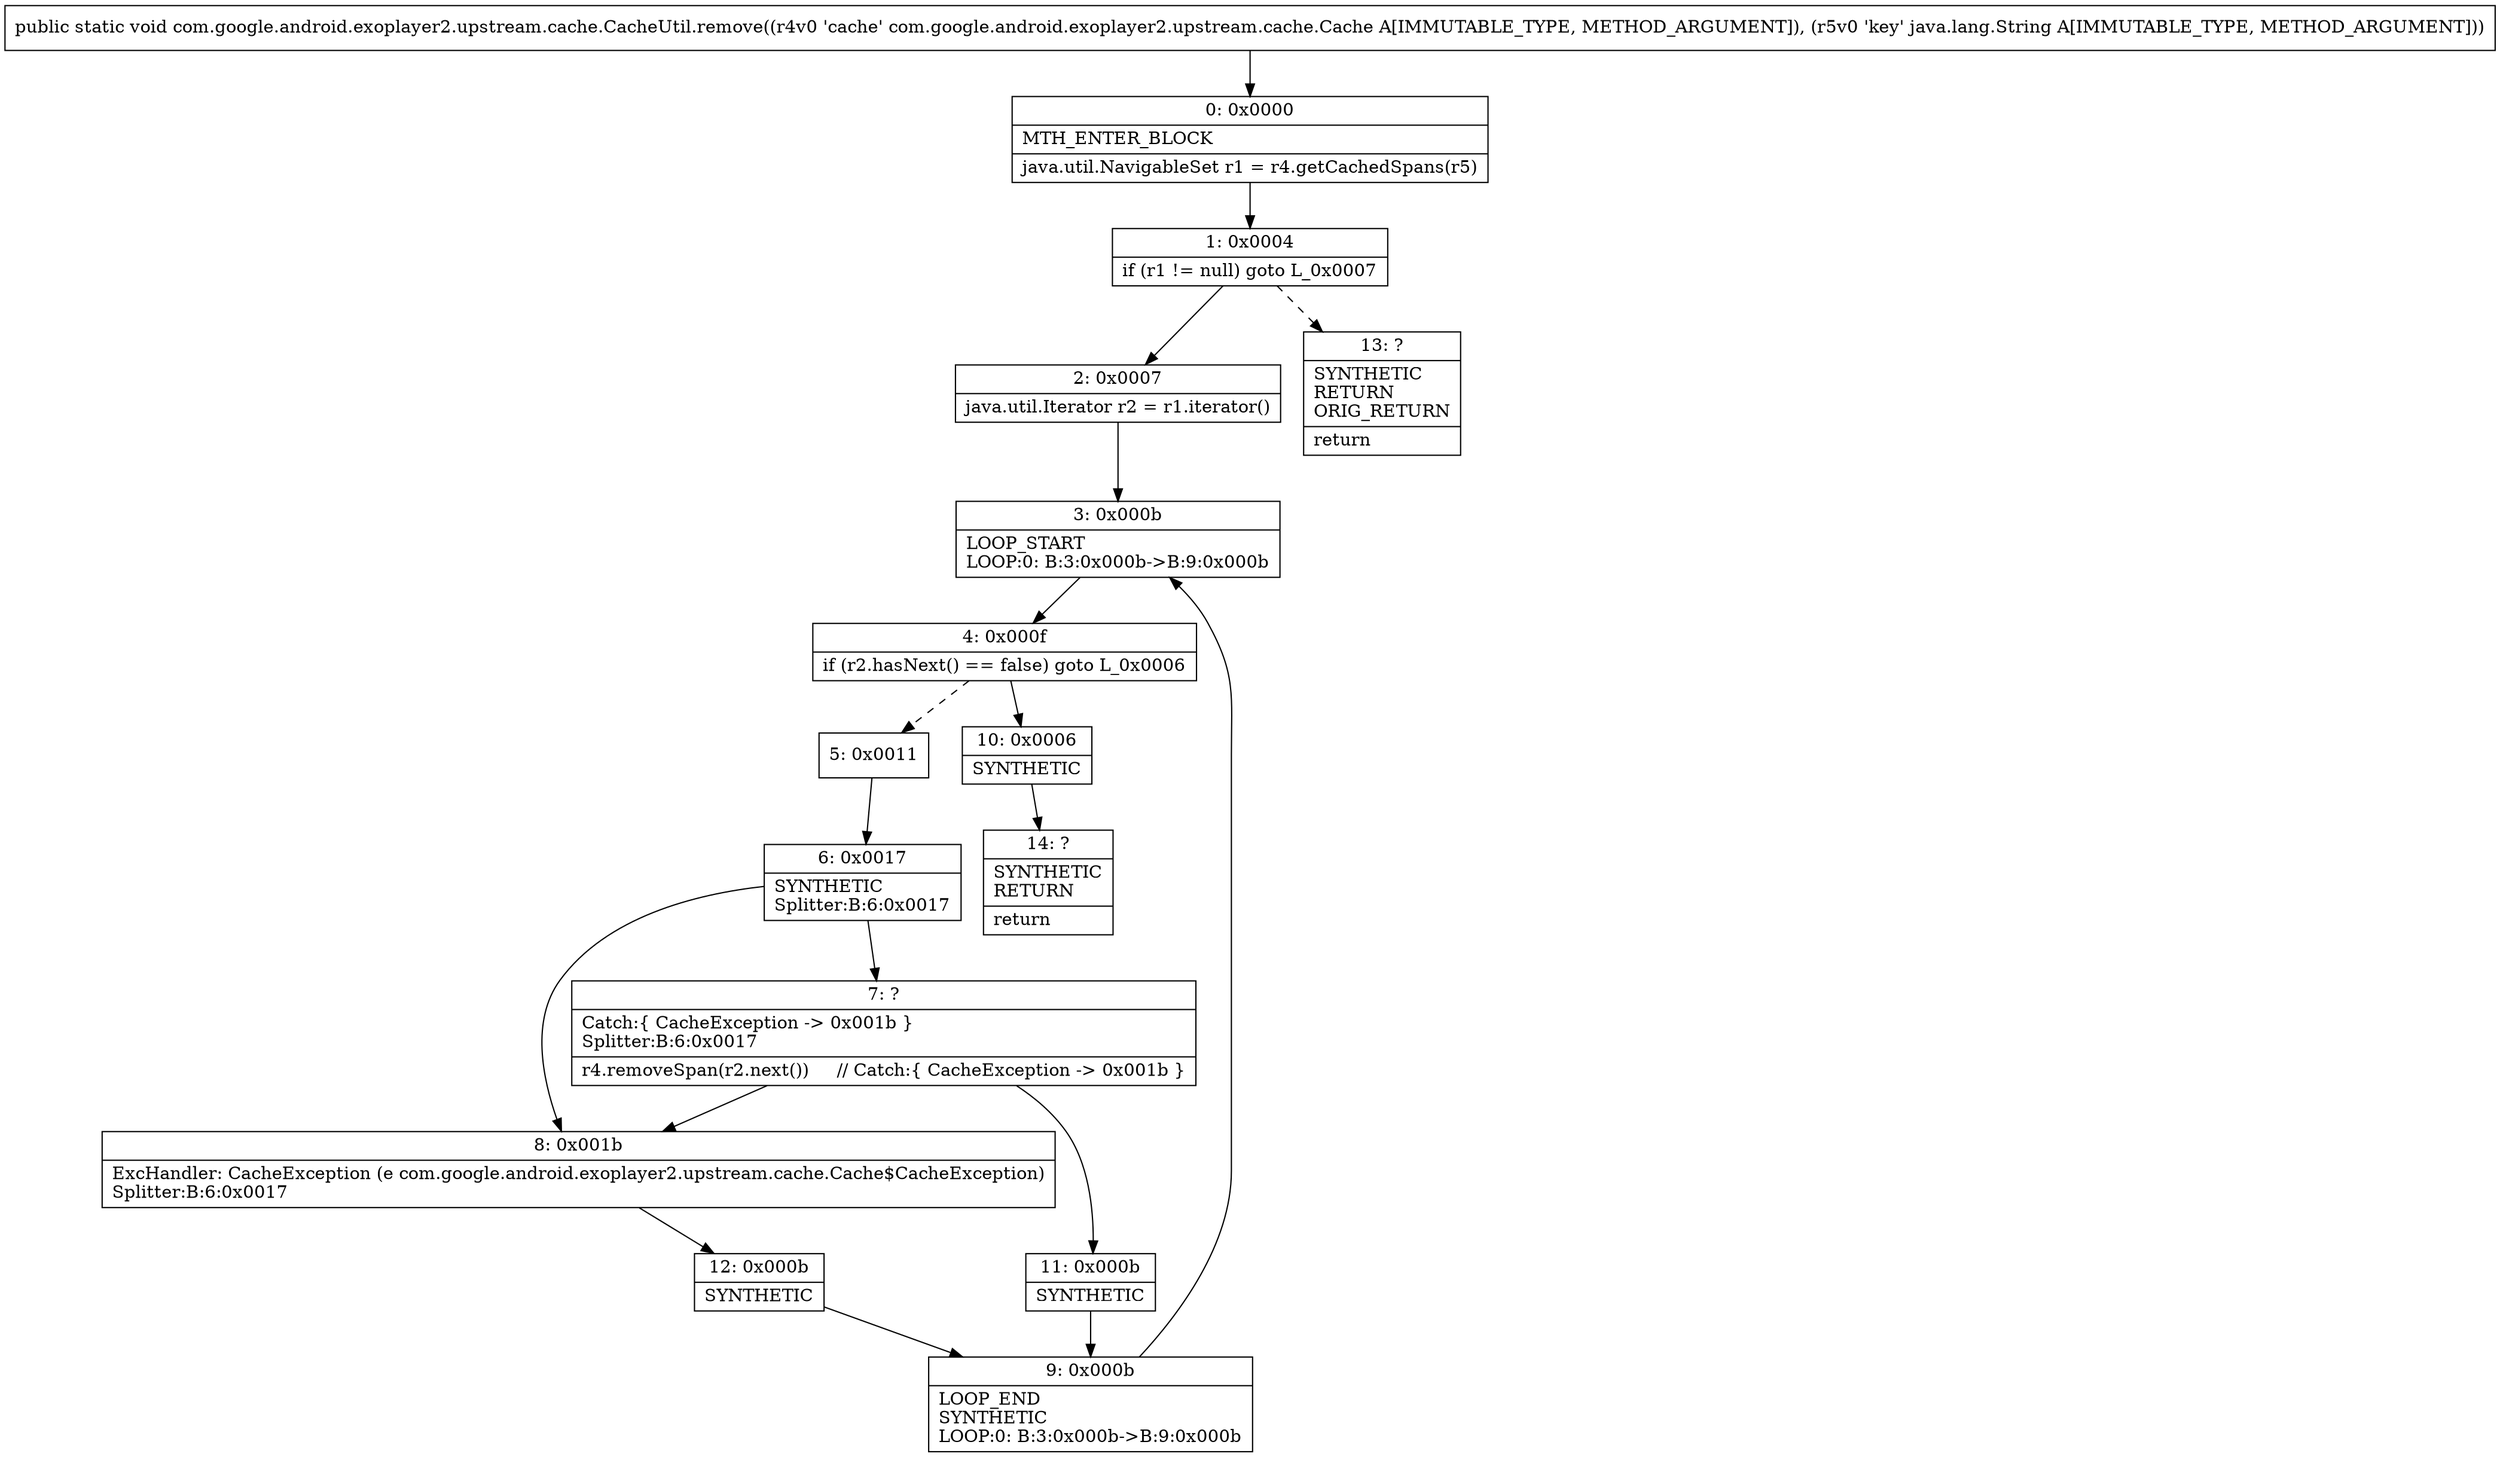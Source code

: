 digraph "CFG forcom.google.android.exoplayer2.upstream.cache.CacheUtil.remove(Lcom\/google\/android\/exoplayer2\/upstream\/cache\/Cache;Ljava\/lang\/String;)V" {
Node_0 [shape=record,label="{0\:\ 0x0000|MTH_ENTER_BLOCK\l|java.util.NavigableSet r1 = r4.getCachedSpans(r5)\l}"];
Node_1 [shape=record,label="{1\:\ 0x0004|if (r1 != null) goto L_0x0007\l}"];
Node_2 [shape=record,label="{2\:\ 0x0007|java.util.Iterator r2 = r1.iterator()\l}"];
Node_3 [shape=record,label="{3\:\ 0x000b|LOOP_START\lLOOP:0: B:3:0x000b\-\>B:9:0x000b\l}"];
Node_4 [shape=record,label="{4\:\ 0x000f|if (r2.hasNext() == false) goto L_0x0006\l}"];
Node_5 [shape=record,label="{5\:\ 0x0011}"];
Node_6 [shape=record,label="{6\:\ 0x0017|SYNTHETIC\lSplitter:B:6:0x0017\l}"];
Node_7 [shape=record,label="{7\:\ ?|Catch:\{ CacheException \-\> 0x001b \}\lSplitter:B:6:0x0017\l|r4.removeSpan(r2.next())     \/\/ Catch:\{ CacheException \-\> 0x001b \}\l}"];
Node_8 [shape=record,label="{8\:\ 0x001b|ExcHandler: CacheException (e com.google.android.exoplayer2.upstream.cache.Cache$CacheException)\lSplitter:B:6:0x0017\l}"];
Node_9 [shape=record,label="{9\:\ 0x000b|LOOP_END\lSYNTHETIC\lLOOP:0: B:3:0x000b\-\>B:9:0x000b\l}"];
Node_10 [shape=record,label="{10\:\ 0x0006|SYNTHETIC\l}"];
Node_11 [shape=record,label="{11\:\ 0x000b|SYNTHETIC\l}"];
Node_12 [shape=record,label="{12\:\ 0x000b|SYNTHETIC\l}"];
Node_13 [shape=record,label="{13\:\ ?|SYNTHETIC\lRETURN\lORIG_RETURN\l|return\l}"];
Node_14 [shape=record,label="{14\:\ ?|SYNTHETIC\lRETURN\l|return\l}"];
MethodNode[shape=record,label="{public static void com.google.android.exoplayer2.upstream.cache.CacheUtil.remove((r4v0 'cache' com.google.android.exoplayer2.upstream.cache.Cache A[IMMUTABLE_TYPE, METHOD_ARGUMENT]), (r5v0 'key' java.lang.String A[IMMUTABLE_TYPE, METHOD_ARGUMENT])) }"];
MethodNode -> Node_0;
Node_0 -> Node_1;
Node_1 -> Node_2;
Node_1 -> Node_13[style=dashed];
Node_2 -> Node_3;
Node_3 -> Node_4;
Node_4 -> Node_5[style=dashed];
Node_4 -> Node_10;
Node_5 -> Node_6;
Node_6 -> Node_7;
Node_6 -> Node_8;
Node_7 -> Node_8;
Node_7 -> Node_11;
Node_8 -> Node_12;
Node_9 -> Node_3;
Node_10 -> Node_14;
Node_11 -> Node_9;
Node_12 -> Node_9;
}

